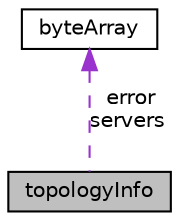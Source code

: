 digraph "topologyInfo"
{
 // LATEX_PDF_SIZE
  edge [fontname="Helvetica",fontsize="10",labelfontname="Helvetica",labelfontsize="10"];
  node [fontname="Helvetica",fontsize="10",shape=record];
  Node1 [label="topologyInfo",height=0.2,width=0.4,color="black", fillcolor="grey75", style="filled", fontcolor="black",tooltip=" "];
  Node2 -> Node1 [dir="back",color="darkorchid3",fontsize="10",style="dashed",label=" error\nservers" ,fontname="Helvetica"];
  Node2 [label="byteArray",height=0.2,width=0.4,color="black", fillcolor="white", style="filled",URL="$structbyteArray.html",tooltip=" "];
}
